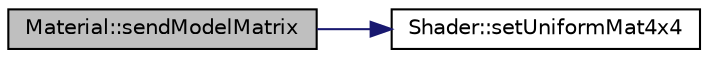 digraph "Material::sendModelMatrix"
{
  edge [fontname="Helvetica",fontsize="10",labelfontname="Helvetica",labelfontsize="10"];
  node [fontname="Helvetica",fontsize="10",shape=record];
  rankdir="LR";
  Node1 [label="Material::sendModelMatrix",height=0.2,width=0.4,color="black", fillcolor="grey75", style="filled" fontcolor="black"];
  Node1 -> Node2 [color="midnightblue",fontsize="10",style="solid",fontname="Helvetica"];
  Node2 [label="Shader::setUniformMat4x4",height=0.2,width=0.4,color="black", fillcolor="white", style="filled",URL="$class_shader.html#a2737cc648540a20b1aae2bb9ee379b17",tooltip="Sends a single 4x4 matrix to the specified location. "];
}
